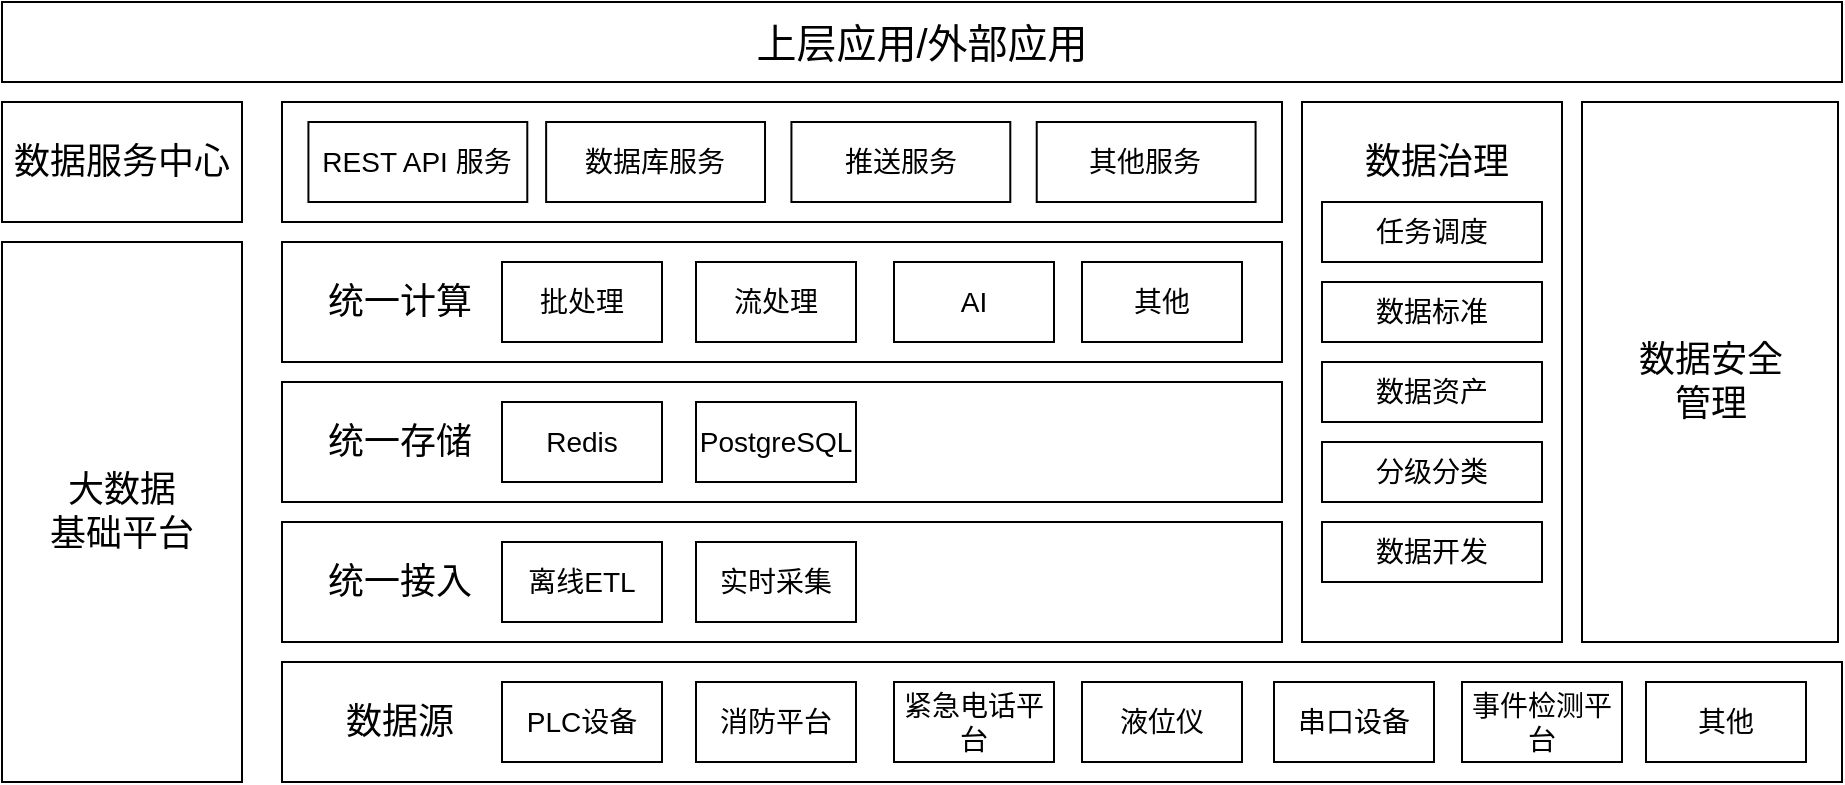 <mxfile version="21.2.1" type="github">
  <diagram name="第 1 页" id="JHvQbMZQgtqQPzhrSUu5">
    <mxGraphModel dx="1050" dy="517" grid="1" gridSize="10" guides="1" tooltips="1" connect="1" arrows="1" fold="1" page="1" pageScale="1" pageWidth="827" pageHeight="1169" math="0" shadow="0">
      <root>
        <mxCell id="0" />
        <mxCell id="1" parent="0" />
        <mxCell id="uLttGmlVsf933TdkfEoV-1" value="&lt;font style=&quot;font-size: 20px;&quot;&gt;上层应用/外部应用&lt;/font&gt;" style="rounded=0;whiteSpace=wrap;html=1;" vertex="1" parent="1">
          <mxGeometry x="80" y="80" width="920" height="40" as="geometry" />
        </mxCell>
        <mxCell id="uLttGmlVsf933TdkfEoV-2" value="&lt;font style=&quot;font-size: 18px;&quot;&gt;数据服务中心&lt;/font&gt;" style="rounded=0;whiteSpace=wrap;html=1;" vertex="1" parent="1">
          <mxGeometry x="80" y="130" width="120" height="60" as="geometry" />
        </mxCell>
        <mxCell id="uLttGmlVsf933TdkfEoV-8" value="&lt;font style=&quot;font-size: 18px;&quot;&gt;大数据&lt;br&gt;基础平台&lt;/font&gt;" style="rounded=0;whiteSpace=wrap;html=1;" vertex="1" parent="1">
          <mxGeometry x="80" y="200" width="120" height="270" as="geometry" />
        </mxCell>
        <mxCell id="uLttGmlVsf933TdkfEoV-9" value="" style="rounded=0;whiteSpace=wrap;html=1;" vertex="1" parent="1">
          <mxGeometry x="220" y="200" width="500" height="60" as="geometry" />
        </mxCell>
        <mxCell id="uLttGmlVsf933TdkfEoV-10" value="&lt;font style=&quot;font-size: 18px;&quot;&gt;统一计算&lt;/font&gt;" style="rounded=0;whiteSpace=wrap;html=1;strokeColor=none;" vertex="1" parent="1">
          <mxGeometry x="234" y="210" width="90" height="40" as="geometry" />
        </mxCell>
        <mxCell id="uLttGmlVsf933TdkfEoV-11" value="&lt;font style=&quot;font-size: 14px;&quot;&gt;批处理&lt;/font&gt;" style="rounded=0;whiteSpace=wrap;html=1;" vertex="1" parent="1">
          <mxGeometry x="330" y="210" width="80" height="40" as="geometry" />
        </mxCell>
        <mxCell id="uLttGmlVsf933TdkfEoV-12" value="&lt;font style=&quot;font-size: 14px;&quot;&gt;流处理&lt;/font&gt;" style="rounded=0;whiteSpace=wrap;html=1;" vertex="1" parent="1">
          <mxGeometry x="427" y="210" width="80" height="40" as="geometry" />
        </mxCell>
        <mxCell id="uLttGmlVsf933TdkfEoV-13" value="&lt;font style=&quot;font-size: 14px;&quot;&gt;AI&lt;/font&gt;" style="rounded=0;whiteSpace=wrap;html=1;" vertex="1" parent="1">
          <mxGeometry x="526" y="210" width="80" height="40" as="geometry" />
        </mxCell>
        <mxCell id="uLttGmlVsf933TdkfEoV-14" value="&lt;font style=&quot;font-size: 14px;&quot;&gt;其他&lt;/font&gt;" style="rounded=0;whiteSpace=wrap;html=1;" vertex="1" parent="1">
          <mxGeometry x="620" y="210" width="80" height="40" as="geometry" />
        </mxCell>
        <mxCell id="uLttGmlVsf933TdkfEoV-20" value="" style="rounded=0;whiteSpace=wrap;html=1;" vertex="1" parent="1">
          <mxGeometry x="220" y="340" width="500" height="60" as="geometry" />
        </mxCell>
        <mxCell id="uLttGmlVsf933TdkfEoV-22" value="" style="rounded=0;whiteSpace=wrap;html=1;" vertex="1" parent="1">
          <mxGeometry x="220" y="410" width="780" height="60" as="geometry" />
        </mxCell>
        <mxCell id="uLttGmlVsf933TdkfEoV-23" value="&lt;font style=&quot;font-size: 18px;&quot;&gt;统一接入&lt;/font&gt;" style="rounded=0;whiteSpace=wrap;html=1;strokeColor=none;" vertex="1" parent="1">
          <mxGeometry x="234" y="350" width="90" height="40" as="geometry" />
        </mxCell>
        <mxCell id="uLttGmlVsf933TdkfEoV-24" value="&lt;font style=&quot;font-size: 14px;&quot;&gt;离线ETL&lt;/font&gt;" style="rounded=0;whiteSpace=wrap;html=1;" vertex="1" parent="1">
          <mxGeometry x="330" y="350" width="80" height="40" as="geometry" />
        </mxCell>
        <mxCell id="uLttGmlVsf933TdkfEoV-25" value="&lt;font style=&quot;font-size: 14px;&quot;&gt;实时采集&lt;/font&gt;" style="rounded=0;whiteSpace=wrap;html=1;" vertex="1" parent="1">
          <mxGeometry x="427" y="350" width="80" height="40" as="geometry" />
        </mxCell>
        <mxCell id="uLttGmlVsf933TdkfEoV-27" value="&lt;font style=&quot;font-size: 18px;&quot;&gt;数据源&lt;/font&gt;" style="rounded=0;whiteSpace=wrap;html=1;strokeColor=none;" vertex="1" parent="1">
          <mxGeometry x="234" y="420" width="90" height="40" as="geometry" />
        </mxCell>
        <mxCell id="uLttGmlVsf933TdkfEoV-28" value="&lt;font style=&quot;font-size: 14px;&quot;&gt;PLC设备&lt;/font&gt;" style="rounded=0;whiteSpace=wrap;html=1;" vertex="1" parent="1">
          <mxGeometry x="330" y="420" width="80" height="40" as="geometry" />
        </mxCell>
        <mxCell id="uLttGmlVsf933TdkfEoV-29" value="&lt;font style=&quot;font-size: 14px;&quot;&gt;串口设备&lt;/font&gt;" style="rounded=0;whiteSpace=wrap;html=1;" vertex="1" parent="1">
          <mxGeometry x="716" y="420" width="80" height="40" as="geometry" />
        </mxCell>
        <mxCell id="uLttGmlVsf933TdkfEoV-30" value="&lt;font style=&quot;font-size: 14px;&quot;&gt;消防平台&lt;/font&gt;" style="rounded=0;whiteSpace=wrap;html=1;" vertex="1" parent="1">
          <mxGeometry x="427" y="420" width="80" height="40" as="geometry" />
        </mxCell>
        <mxCell id="uLttGmlVsf933TdkfEoV-31" value="&lt;font style=&quot;font-size: 14px;&quot;&gt;紧急电话平台&lt;/font&gt;" style="rounded=0;whiteSpace=wrap;html=1;" vertex="1" parent="1">
          <mxGeometry x="526" y="420" width="80" height="40" as="geometry" />
        </mxCell>
        <mxCell id="uLttGmlVsf933TdkfEoV-32" value="&lt;font style=&quot;font-size: 14px;&quot;&gt;液位仪&lt;/font&gt;" style="rounded=0;whiteSpace=wrap;html=1;" vertex="1" parent="1">
          <mxGeometry x="620" y="420" width="80" height="40" as="geometry" />
        </mxCell>
        <mxCell id="uLttGmlVsf933TdkfEoV-33" value="&lt;span style=&quot;font-size: 14px;&quot;&gt;事件检测平台&lt;/span&gt;" style="rounded=0;whiteSpace=wrap;html=1;" vertex="1" parent="1">
          <mxGeometry x="810" y="420" width="80" height="40" as="geometry" />
        </mxCell>
        <mxCell id="uLttGmlVsf933TdkfEoV-15" value="" style="rounded=0;whiteSpace=wrap;html=1;container=0;" vertex="1" parent="1">
          <mxGeometry x="220" y="270" width="500" height="60" as="geometry" />
        </mxCell>
        <mxCell id="uLttGmlVsf933TdkfEoV-16" value="&lt;font style=&quot;font-size: 18px;&quot;&gt;统一存储&lt;/font&gt;" style="rounded=0;whiteSpace=wrap;html=1;strokeColor=none;container=0;" vertex="1" parent="1">
          <mxGeometry x="234" y="280" width="90" height="40" as="geometry" />
        </mxCell>
        <mxCell id="uLttGmlVsf933TdkfEoV-17" value="&lt;font style=&quot;font-size: 14px;&quot;&gt;Redis&lt;/font&gt;" style="rounded=0;whiteSpace=wrap;html=1;container=0;" vertex="1" parent="1">
          <mxGeometry x="330" y="280" width="80" height="40" as="geometry" />
        </mxCell>
        <mxCell id="uLttGmlVsf933TdkfEoV-18" value="&lt;font style=&quot;font-size: 14px;&quot;&gt;PostgreSQL&lt;/font&gt;" style="rounded=0;whiteSpace=wrap;html=1;container=0;" vertex="1" parent="1">
          <mxGeometry x="427" y="280" width="80" height="40" as="geometry" />
        </mxCell>
        <mxCell id="uLttGmlVsf933TdkfEoV-34" value="&lt;span style=&quot;font-size: 14px;&quot;&gt;其他&lt;/span&gt;" style="rounded=0;whiteSpace=wrap;html=1;" vertex="1" parent="1">
          <mxGeometry x="902" y="420" width="80" height="40" as="geometry" />
        </mxCell>
        <mxCell id="uLttGmlVsf933TdkfEoV-35" value="" style="group" vertex="1" connectable="0" parent="1">
          <mxGeometry x="220" y="130" width="500" height="60" as="geometry" />
        </mxCell>
        <mxCell id="uLttGmlVsf933TdkfEoV-3" value="" style="rounded=0;whiteSpace=wrap;html=1;" vertex="1" parent="uLttGmlVsf933TdkfEoV-35">
          <mxGeometry width="500" height="60" as="geometry" />
        </mxCell>
        <mxCell id="uLttGmlVsf933TdkfEoV-4" value="&lt;font style=&quot;font-size: 14px;&quot;&gt;REST API 服务&lt;/font&gt;" style="rounded=0;whiteSpace=wrap;html=1;" vertex="1" parent="uLttGmlVsf933TdkfEoV-35">
          <mxGeometry x="13.208" y="10" width="109.434" height="40" as="geometry" />
        </mxCell>
        <mxCell id="uLttGmlVsf933TdkfEoV-5" value="&lt;font style=&quot;font-size: 14px;&quot;&gt;数据库服务&lt;/font&gt;" style="rounded=0;whiteSpace=wrap;html=1;" vertex="1" parent="uLttGmlVsf933TdkfEoV-35">
          <mxGeometry x="132.075" y="10" width="109.434" height="40" as="geometry" />
        </mxCell>
        <mxCell id="uLttGmlVsf933TdkfEoV-6" value="&lt;font style=&quot;font-size: 14px;&quot;&gt;推送服务&lt;/font&gt;" style="rounded=0;whiteSpace=wrap;html=1;" vertex="1" parent="uLttGmlVsf933TdkfEoV-35">
          <mxGeometry x="254.717" y="10" width="109.434" height="40" as="geometry" />
        </mxCell>
        <mxCell id="uLttGmlVsf933TdkfEoV-7" value="&lt;font style=&quot;font-size: 14px;&quot;&gt;其他服务&lt;/font&gt;" style="rounded=0;whiteSpace=wrap;html=1;" vertex="1" parent="uLttGmlVsf933TdkfEoV-35">
          <mxGeometry x="377.358" y="10" width="109.434" height="40" as="geometry" />
        </mxCell>
        <mxCell id="uLttGmlVsf933TdkfEoV-36" value="" style="rounded=0;whiteSpace=wrap;html=1;" vertex="1" parent="1">
          <mxGeometry x="730" y="130" width="130" height="270" as="geometry" />
        </mxCell>
        <mxCell id="uLttGmlVsf933TdkfEoV-37" value="&lt;font style=&quot;font-size: 18px;&quot;&gt;数据治理&lt;/font&gt;" style="rounded=0;whiteSpace=wrap;html=1;strokeColor=none;" vertex="1" parent="1">
          <mxGeometry x="745" y="140" width="105" height="40" as="geometry" />
        </mxCell>
        <mxCell id="uLttGmlVsf933TdkfEoV-38" value="&lt;font style=&quot;font-size: 14px;&quot;&gt;任务调度&lt;/font&gt;" style="rounded=0;whiteSpace=wrap;html=1;" vertex="1" parent="1">
          <mxGeometry x="740" y="180" width="110" height="30" as="geometry" />
        </mxCell>
        <mxCell id="uLttGmlVsf933TdkfEoV-39" value="&lt;font style=&quot;font-size: 14px;&quot;&gt;数据标准&lt;/font&gt;" style="rounded=0;whiteSpace=wrap;html=1;" vertex="1" parent="1">
          <mxGeometry x="740" y="220" width="110" height="30" as="geometry" />
        </mxCell>
        <mxCell id="uLttGmlVsf933TdkfEoV-40" value="&lt;font style=&quot;font-size: 14px;&quot;&gt;数据资产&lt;/font&gt;" style="rounded=0;whiteSpace=wrap;html=1;" vertex="1" parent="1">
          <mxGeometry x="740" y="260" width="110" height="30" as="geometry" />
        </mxCell>
        <mxCell id="uLttGmlVsf933TdkfEoV-41" value="&lt;font style=&quot;font-size: 14px;&quot;&gt;分级分类&lt;/font&gt;" style="rounded=0;whiteSpace=wrap;html=1;" vertex="1" parent="1">
          <mxGeometry x="740" y="300" width="110" height="30" as="geometry" />
        </mxCell>
        <mxCell id="uLttGmlVsf933TdkfEoV-42" value="&lt;font style=&quot;font-size: 14px;&quot;&gt;数据开发&lt;/font&gt;" style="rounded=0;whiteSpace=wrap;html=1;" vertex="1" parent="1">
          <mxGeometry x="740" y="340" width="110" height="30" as="geometry" />
        </mxCell>
        <mxCell id="uLttGmlVsf933TdkfEoV-43" value="" style="rounded=0;whiteSpace=wrap;html=1;" vertex="1" parent="1">
          <mxGeometry x="870" y="130" width="128" height="270" as="geometry" />
        </mxCell>
        <mxCell id="uLttGmlVsf933TdkfEoV-44" value="&lt;font style=&quot;font-size: 18px;&quot;&gt;数据安全&lt;br&gt;管理&lt;/font&gt;" style="rounded=0;whiteSpace=wrap;html=1;strokeColor=none;" vertex="1" parent="1">
          <mxGeometry x="881.5" y="250" width="105" height="40" as="geometry" />
        </mxCell>
      </root>
    </mxGraphModel>
  </diagram>
</mxfile>
